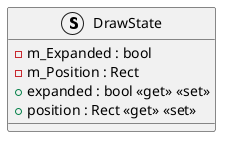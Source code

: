 @startuml
struct DrawState {
    - m_Expanded : bool
    - m_Position : Rect
    + expanded : bool <<get>> <<set>>
    + position : Rect <<get>> <<set>>
}
@enduml
